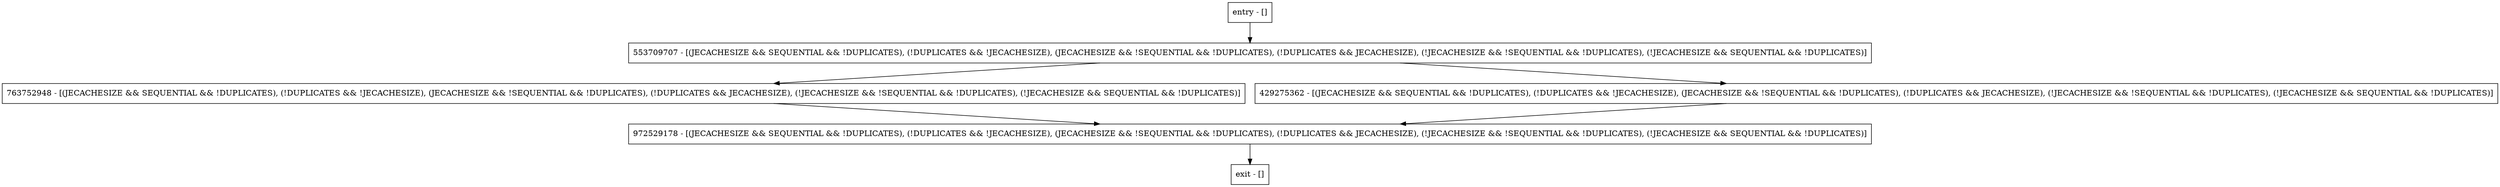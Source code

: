 digraph putNoOverwrite {
node [shape=record];
entry [label="entry - []"];
exit [label="exit - []"];
553709707 [label="553709707 - [(JECACHESIZE && SEQUENTIAL && !DUPLICATES), (!DUPLICATES && !JECACHESIZE), (JECACHESIZE && !SEQUENTIAL && !DUPLICATES), (!DUPLICATES && JECACHESIZE), (!JECACHESIZE && !SEQUENTIAL && !DUPLICATES), (!JECACHESIZE && SEQUENTIAL && !DUPLICATES)]"];
763752948 [label="763752948 - [(JECACHESIZE && SEQUENTIAL && !DUPLICATES), (!DUPLICATES && !JECACHESIZE), (JECACHESIZE && !SEQUENTIAL && !DUPLICATES), (!DUPLICATES && JECACHESIZE), (!JECACHESIZE && !SEQUENTIAL && !DUPLICATES), (!JECACHESIZE && SEQUENTIAL && !DUPLICATES)]"];
972529178 [label="972529178 - [(JECACHESIZE && SEQUENTIAL && !DUPLICATES), (!DUPLICATES && !JECACHESIZE), (JECACHESIZE && !SEQUENTIAL && !DUPLICATES), (!DUPLICATES && JECACHESIZE), (!JECACHESIZE && !SEQUENTIAL && !DUPLICATES), (!JECACHESIZE && SEQUENTIAL && !DUPLICATES)]"];
429275362 [label="429275362 - [(JECACHESIZE && SEQUENTIAL && !DUPLICATES), (!DUPLICATES && !JECACHESIZE), (JECACHESIZE && !SEQUENTIAL && !DUPLICATES), (!DUPLICATES && JECACHESIZE), (!JECACHESIZE && !SEQUENTIAL && !DUPLICATES), (!JECACHESIZE && SEQUENTIAL && !DUPLICATES)]"];
entry;
exit;
entry -> 553709707;
553709707 -> 763752948;
553709707 -> 429275362;
763752948 -> 972529178;
972529178 -> exit;
429275362 -> 972529178;
}
